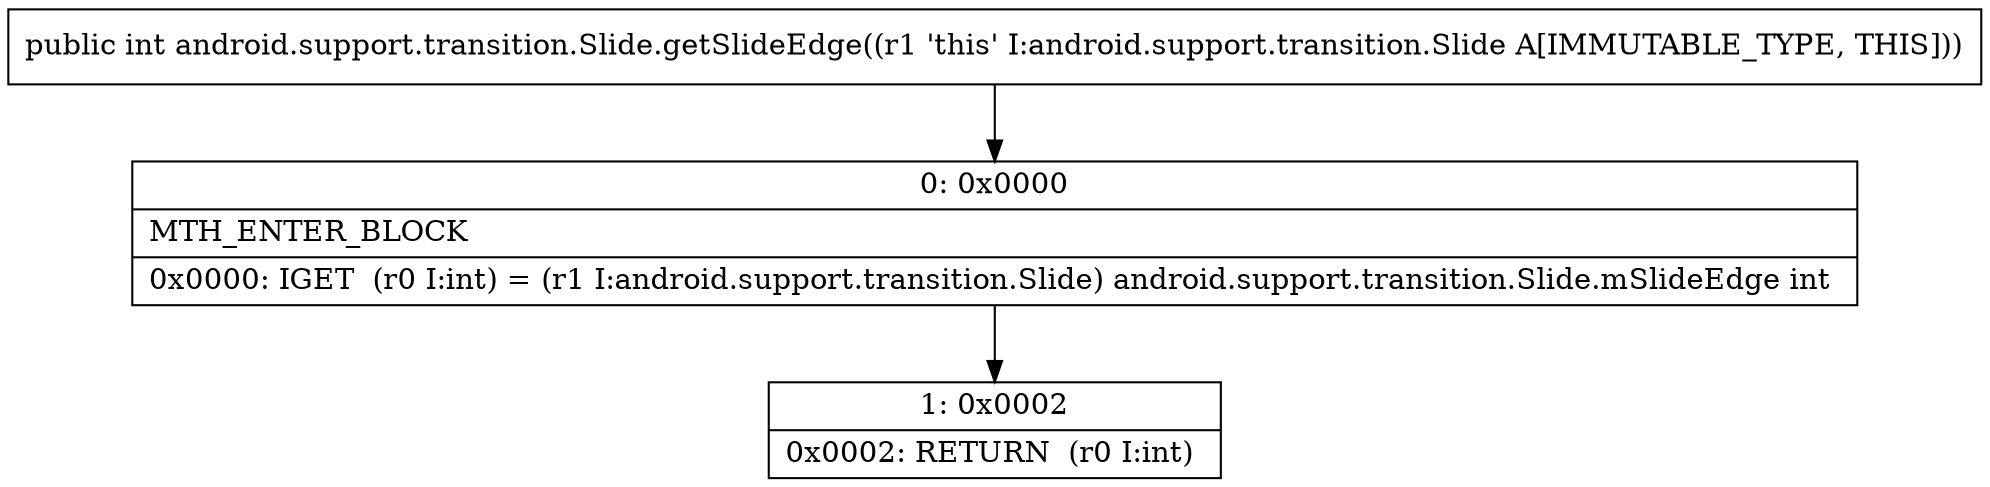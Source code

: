 digraph "CFG forandroid.support.transition.Slide.getSlideEdge()I" {
Node_0 [shape=record,label="{0\:\ 0x0000|MTH_ENTER_BLOCK\l|0x0000: IGET  (r0 I:int) = (r1 I:android.support.transition.Slide) android.support.transition.Slide.mSlideEdge int \l}"];
Node_1 [shape=record,label="{1\:\ 0x0002|0x0002: RETURN  (r0 I:int) \l}"];
MethodNode[shape=record,label="{public int android.support.transition.Slide.getSlideEdge((r1 'this' I:android.support.transition.Slide A[IMMUTABLE_TYPE, THIS])) }"];
MethodNode -> Node_0;
Node_0 -> Node_1;
}

